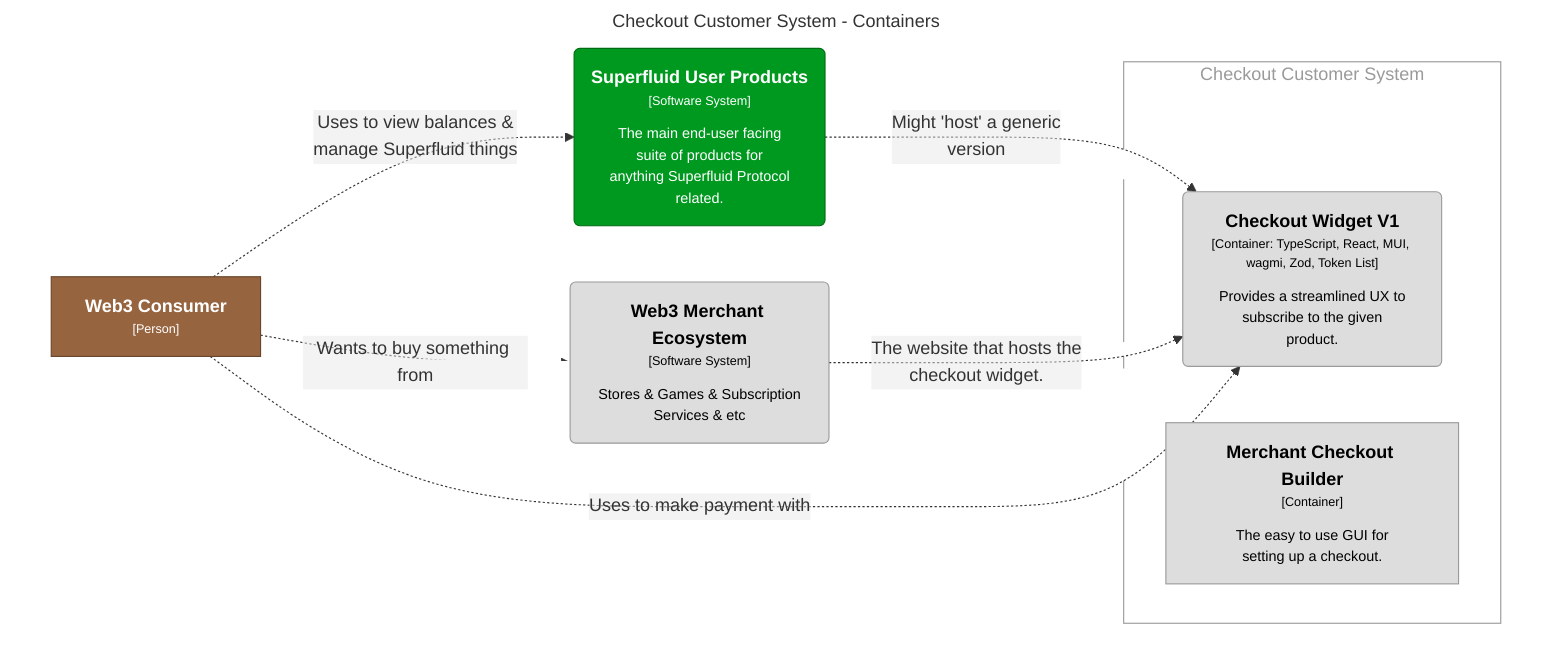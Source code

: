 graph TB
  linkStyle default fill:#ffffff

  subgraph diagram [Checkout Customer System - Containers]
    style diagram fill:#ffffff,stroke:#ffffff

    57["<div style='font-weight: bold'>Web3 Consumer</div><div style='font-size: 70%; margin-top: 0px'>[Person]</div>"]
    style 57 fill:#976440,stroke:#69462c,color:#ffffff
    35("<div style='font-weight: bold'>Superfluid User Products</div><div style='font-size: 70%; margin-top: 0px'>[Software System]</div><div style='font-size: 80%; margin-top:10px'>The main end-user facing<br />suite of products for<br />anything Superfluid Protocol<br />related.</div>")
    style 35 fill:#00991f,stroke:#006b15,color:#ffffff
    50("<div style='font-weight: bold'>Web3 Merchant Ecosystem</div><div style='font-size: 70%; margin-top: 0px'>[Software System]</div><div style='font-size: 80%; margin-top:10px'>Stores & Games & Subscription<br />Services & etc</div>")
    style 50 fill:#dddddd,stroke:#9a9a9a,color:#000000

    subgraph 1 [Checkout Customer System]
      style 1 fill:#ffffff,stroke:#9a9a9a,color:#9a9a9a

      2("<div style='font-weight: bold'>Checkout Widget V1</div><div style='font-size: 70%; margin-top: 0px'>[Container: TypeScript, React, MUI, wagmi, Zod, Token List]</div><div style='font-size: 80%; margin-top:10px'>Provides a streamlined UX to<br />subscribe to the given<br />product.</div>")
      style 2 fill:#dddddd,stroke:#9a9a9a,color:#000000
      24["<div style='font-weight: bold'>Merchant Checkout Builder</div><div style='font-size: 70%; margin-top: 0px'>[Container]</div><div style='font-size: 80%; margin-top:10px'>The easy to use GUI for<br />setting up a checkout.</div>"]
      style 24 fill:#dddddd,stroke:#9a9a9a,color:#000000
    end

    35-. "<div>Might 'host' a generic<br />version</div><div style='font-size: 70%'></div>" .->2
    50-. "<div>The website that hosts the<br />checkout widget.</div><div style='font-size: 70%'></div>" .->2
    57-. "<div>Uses to view balances &<br />manage Superfluid things</div><div style='font-size: 70%'></div>" .->35
    57-. "<div>Wants to buy something from</div><div style='font-size: 70%'></div>" .->50
    57-. "<div>Uses to make payment with</div><div style='font-size: 70%'></div>" .->2
  end
